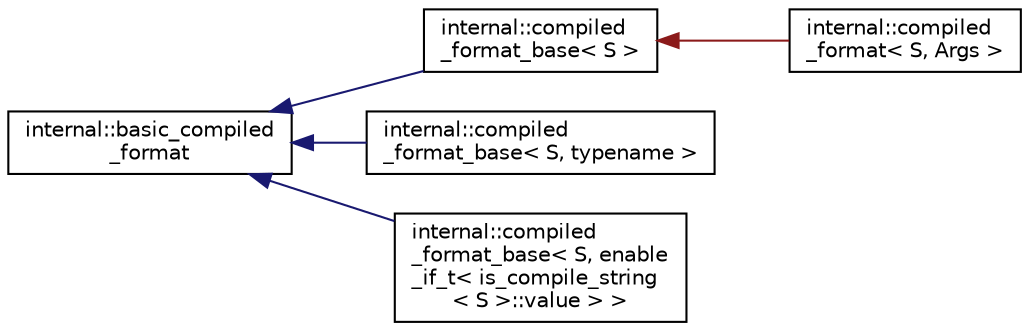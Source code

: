 digraph "Иерархия классов. Графический вид."
{
  edge [fontname="Helvetica",fontsize="10",labelfontname="Helvetica",labelfontsize="10"];
  node [fontname="Helvetica",fontsize="10",shape=record];
  rankdir="LR";
  Node0 [label="internal::basic_compiled\l_format",height=0.2,width=0.4,color="black", fillcolor="white", style="filled",URL="$structinternal_1_1basic__compiled__format.html"];
  Node0 -> Node1 [dir="back",color="midnightblue",fontsize="10",style="solid",fontname="Helvetica"];
  Node1 [label="internal::compiled\l_format_base\< S \>",height=0.2,width=0.4,color="black", fillcolor="white", style="filled",URL="$structinternal_1_1compiled__format__base.html"];
  Node1 -> Node2 [dir="back",color="firebrick4",fontsize="10",style="solid",fontname="Helvetica"];
  Node2 [label="internal::compiled\l_format\< S, Args \>",height=0.2,width=0.4,color="black", fillcolor="white", style="filled",URL="$classinternal_1_1compiled__format.html"];
  Node0 -> Node3 [dir="back",color="midnightblue",fontsize="10",style="solid",fontname="Helvetica"];
  Node3 [label="internal::compiled\l_format_base\< S, typename \>",height=0.2,width=0.4,color="black", fillcolor="white", style="filled",URL="$structinternal_1_1compiled__format__base.html"];
  Node0 -> Node4 [dir="back",color="midnightblue",fontsize="10",style="solid",fontname="Helvetica"];
  Node4 [label="internal::compiled\l_format_base\< S, enable\l_if_t\< is_compile_string\l\< S \>::value \> \>",height=0.2,width=0.4,color="black", fillcolor="white", style="filled",URL="$structinternal_1_1compiled__format__base_3_01S_00_01enable__if__t_3_01is__compile__string_3_01S_01_4_1_1value_01_4_01_4.html"];
}
